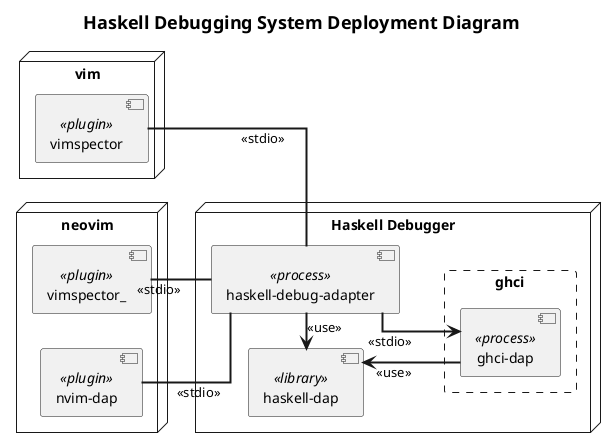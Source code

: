 @startuml 101_deploy
skinparam defaultFontName MS Gothic
'skinparam minClassWidth 100
'skinparam minClassHeight 400
skinparam monochrome true
'skinparam monochrome reverse
'skinparam linetype polyline
skinparam linetype ortho
'skinparam linetype splines
skinparam arrowThickness 2
left to right direction

title <size:18>Haskell Debugging System Deployment Diagram</size>

node "vim" {
  component "vimspector" <<plugin>>
}

node "neovim" {
  component "vimspector_" <<plugin>>
  component "nvim-dap" <<plugin>>
}


node "Haskell Debugger" {
  component "haskell-dap" <<library>>
  component "haskell-debug-adapter" <<process>>
  rectangle ghci #line.dashed {
    component "ghci-dap" <<process>>
  }
}

[vimspector] -- [haskell-debug-adapter] : <<stdio>>
[vimspector_] -- [haskell-debug-adapter] : <<stdio>>
[nvim-dap] -- [haskell-debug-adapter] : <<stdio>>
[haskell-debug-adapter] --> [ghci-dap] : <<stdio>>
[haskell-debug-adapter] -l-> [haskell-dap] : <<use>>
[ghci-dap] -l-> [haskell-dap] : <<use>>

@enduml
